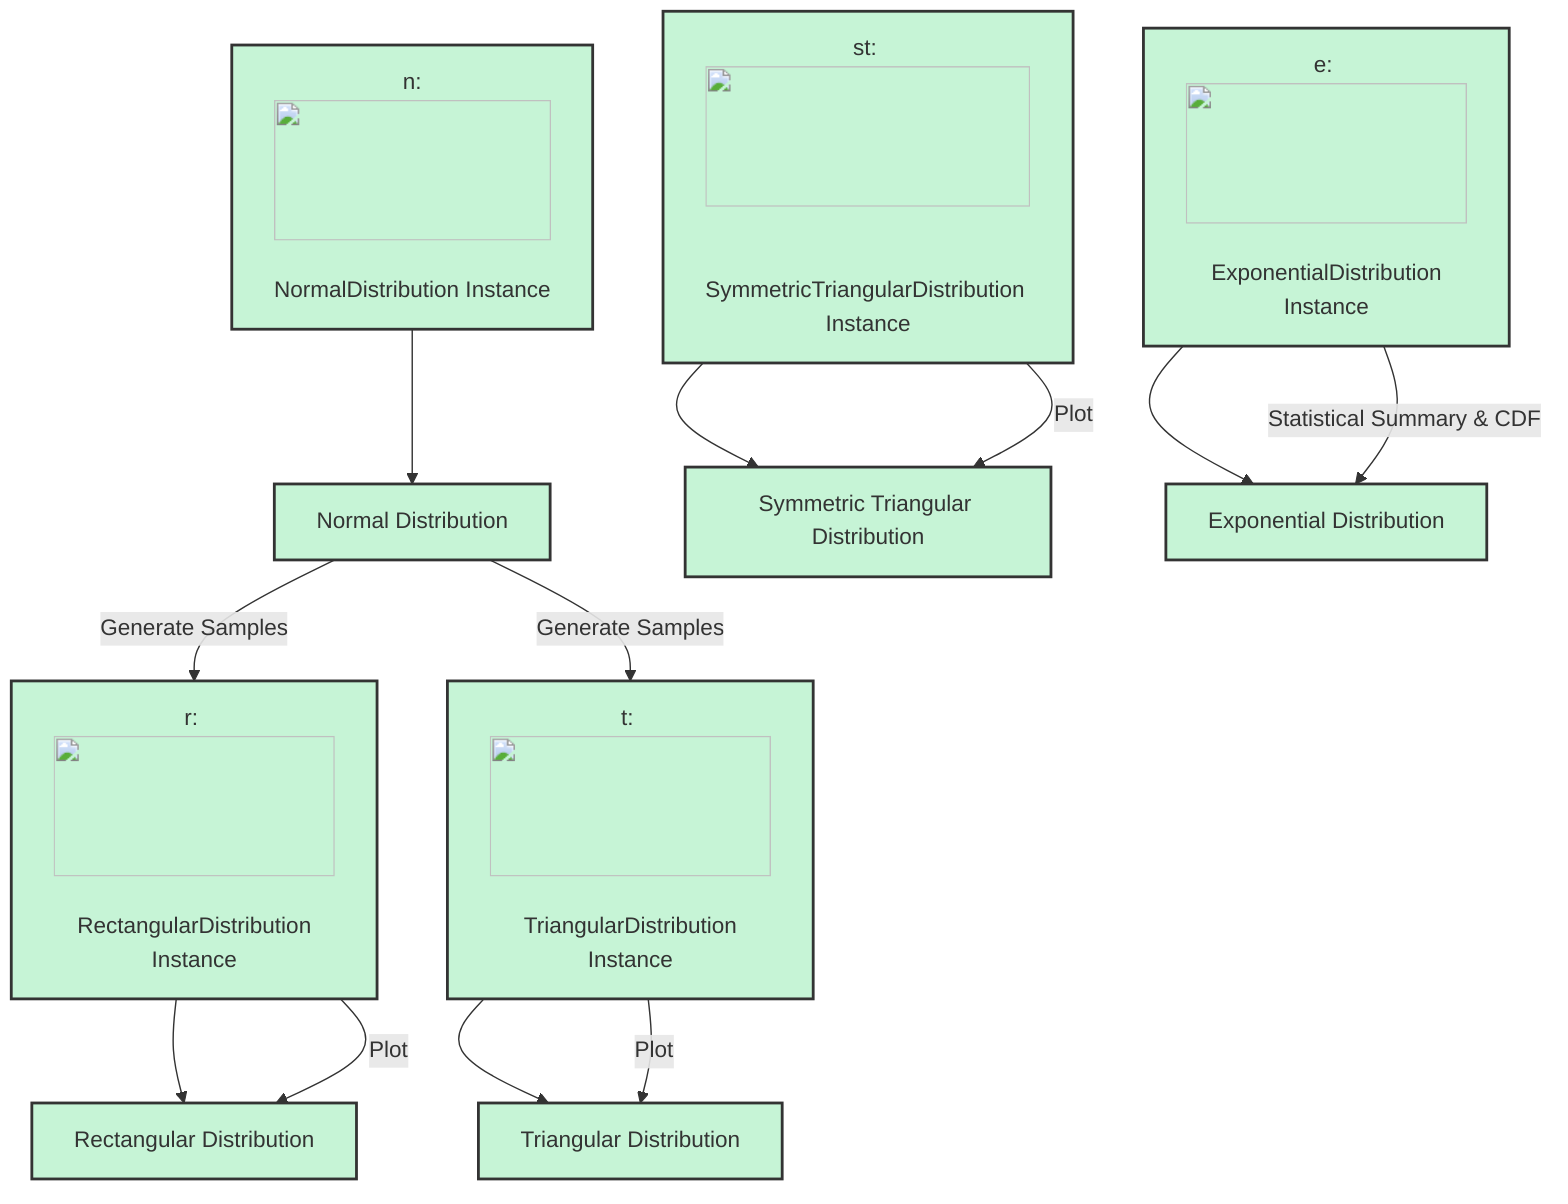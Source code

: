 flowchart TD

%% Nodes for Data Variables
n["n: <img src='path/to/icon.svg' width=100 height=100/> <br/> NormalDistribution Instance"]
r["r: <img src='path/to/icon.svg' width=100 height=100/> <br/> RectangularDistribution Instance"]
t["t: <img src='path/to/icon.svg' width=100 height=100/> <br/> TriangularDistribution Instance"]
st["st: <img src='path/to/icon.svg' width=100 height=100/> <br/> SymmetricTriangularDistribution Instance"]
e["e: <img src='path/to/icon.svg' width=100 height=100/> <br/> ExponentialDistribution Instance"]

%% Nodes for Distributions
ND["Normal Distribution"]
RD["Rectangular Distribution"]
TD["Triangular Distribution"]
STD["Symmetric Triangular Distribution"]
ED["Exponential Distribution"]

%% Data Flow
n --> ND
r --> RD
t --> TD
st --> STD
e --> ED

%% Descriptions
classDef default fill: #C6F4D6, stroke: #333, stroke-width: 2px;
ND:::default
RD:::default
TD:::default
STD:::default
ED:::default

%% Sample Generation
ND --> |"Generate Samples"| r
ND --> |"Generate Samples"| t

%% Plotting
r --> |"Plot"| RD
t --> |"Plot"| TD
st --> |"Plot"| STD
e --> |"Statistical Summary & CDF"| ED
